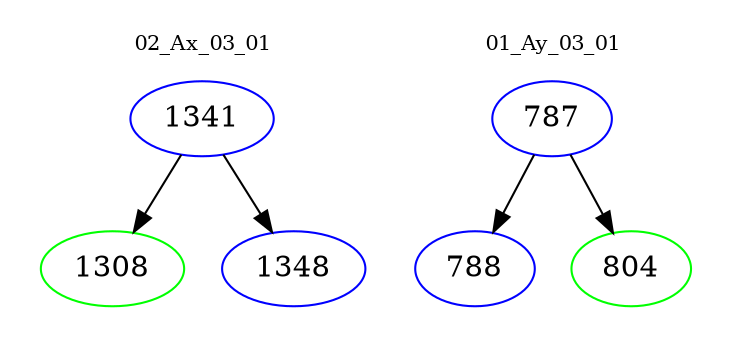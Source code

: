 digraph{
subgraph cluster_0 {
color = white
label = "02_Ax_03_01";
fontsize=10;
T0_1341 [label="1341", color="blue"]
T0_1341 -> T0_1308 [color="black"]
T0_1308 [label="1308", color="green"]
T0_1341 -> T0_1348 [color="black"]
T0_1348 [label="1348", color="blue"]
}
subgraph cluster_1 {
color = white
label = "01_Ay_03_01";
fontsize=10;
T1_787 [label="787", color="blue"]
T1_787 -> T1_788 [color="black"]
T1_788 [label="788", color="blue"]
T1_787 -> T1_804 [color="black"]
T1_804 [label="804", color="green"]
}
}
